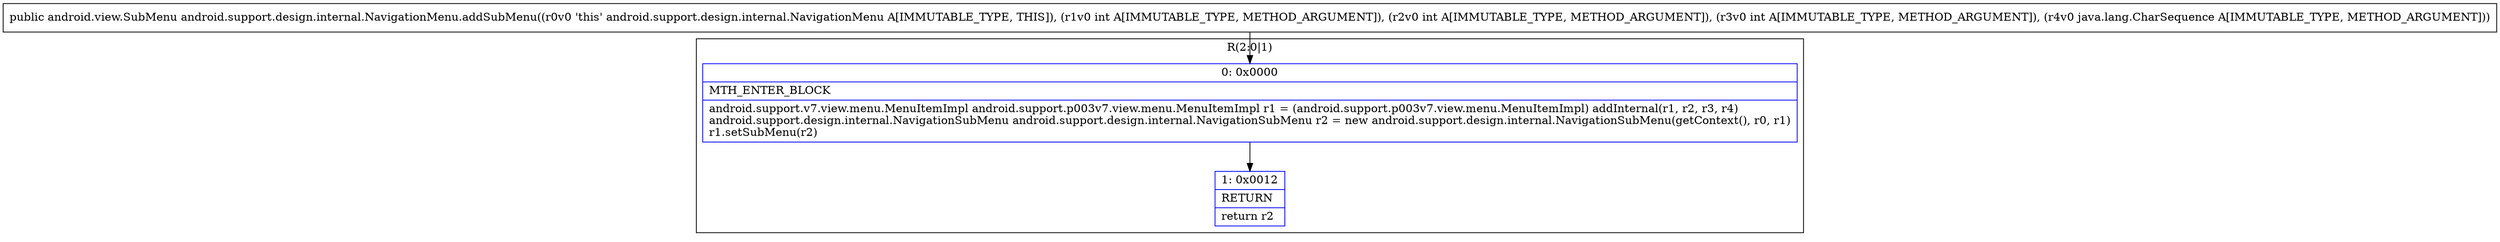 digraph "CFG forandroid.support.design.internal.NavigationMenu.addSubMenu(IIILjava\/lang\/CharSequence;)Landroid\/view\/SubMenu;" {
subgraph cluster_Region_402127525 {
label = "R(2:0|1)";
node [shape=record,color=blue];
Node_0 [shape=record,label="{0\:\ 0x0000|MTH_ENTER_BLOCK\l|android.support.v7.view.menu.MenuItemImpl android.support.p003v7.view.menu.MenuItemImpl r1 = (android.support.p003v7.view.menu.MenuItemImpl) addInternal(r1, r2, r3, r4)\landroid.support.design.internal.NavigationSubMenu android.support.design.internal.NavigationSubMenu r2 = new android.support.design.internal.NavigationSubMenu(getContext(), r0, r1)\lr1.setSubMenu(r2)\l}"];
Node_1 [shape=record,label="{1\:\ 0x0012|RETURN\l|return r2\l}"];
}
MethodNode[shape=record,label="{public android.view.SubMenu android.support.design.internal.NavigationMenu.addSubMenu((r0v0 'this' android.support.design.internal.NavigationMenu A[IMMUTABLE_TYPE, THIS]), (r1v0 int A[IMMUTABLE_TYPE, METHOD_ARGUMENT]), (r2v0 int A[IMMUTABLE_TYPE, METHOD_ARGUMENT]), (r3v0 int A[IMMUTABLE_TYPE, METHOD_ARGUMENT]), (r4v0 java.lang.CharSequence A[IMMUTABLE_TYPE, METHOD_ARGUMENT])) }"];
MethodNode -> Node_0;
Node_0 -> Node_1;
}

